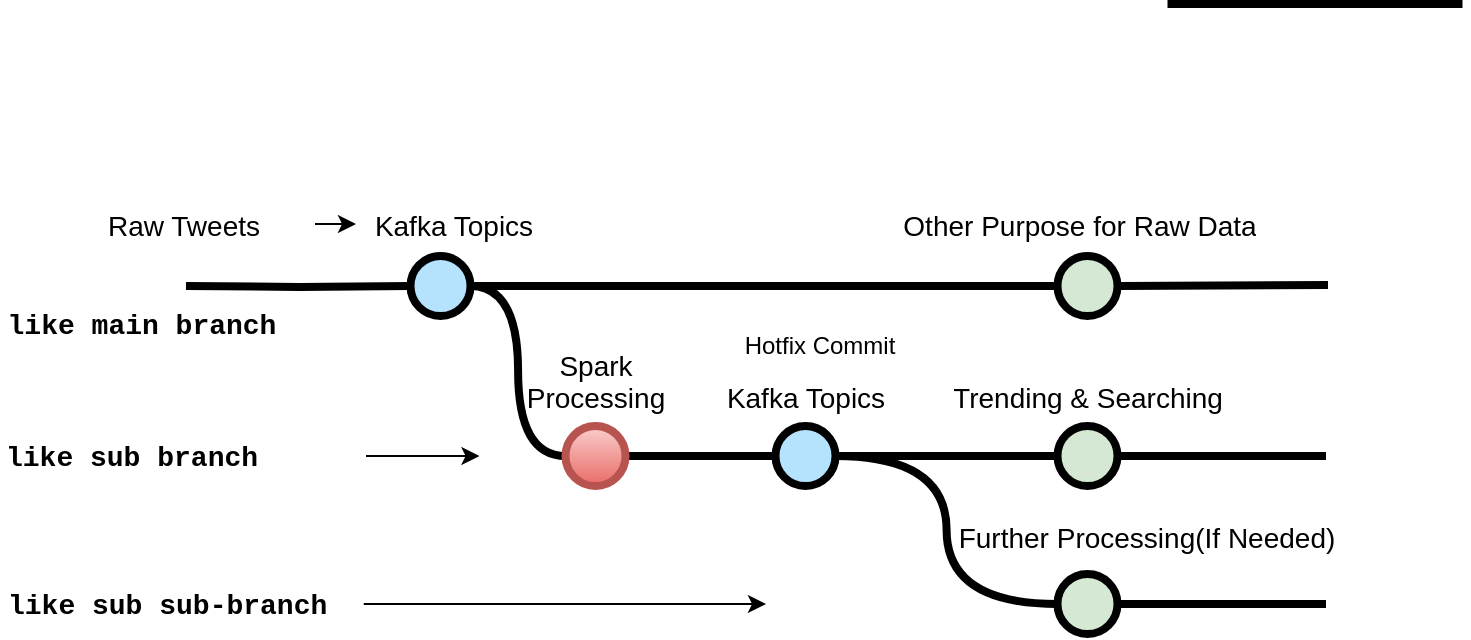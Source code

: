 <mxfile version="15.9.1" type="github">
  <diagram id="yPxyJZ8AM_hMuL3Unpa9" name="complex gitflow">
    <mxGraphModel dx="977" dy="448" grid="1" gridSize="10" guides="1" tooltips="1" connect="1" arrows="1" fold="1" page="1" pageScale="1" pageWidth="1100" pageHeight="850" math="0" shadow="0">
      <root>
        <mxCell id="0" />
        <mxCell id="1" parent="0" />
        <mxCell id="uWUnNED6HEl2aK5fdaIb-7" value="Hotfix Commit" style="text;html=1;strokeColor=none;fillColor=none;align=center;verticalAlign=middle;whiteSpace=wrap;overflow=hidden;" parent="1" vertex="1">
          <mxGeometry x="427.25" y="226" width="80" height="30" as="geometry" />
        </mxCell>
        <mxCell id="uWUnNED6HEl2aK5fdaIb-8" value="" style="edgeStyle=orthogonalEdgeStyle;rounded=0;html=1;jettySize=auto;orthogonalLoop=1;plain-blue;endArrow=none;endFill=0;strokeWidth=4;strokeColor=#000000;entryX=0;entryY=0.5;entryDx=0;entryDy=0;entryPerimeter=0;" parent="1" source="uWUnNED6HEl2aK5fdaIb-10" target="Mwm6reu8aKp49zGSkUxT-9" edge="1">
          <mxGeometry x="292.25" y="211" as="geometry">
            <mxPoint x="590" y="210" as="targetPoint" />
          </mxGeometry>
        </mxCell>
        <mxCell id="uWUnNED6HEl2aK5fdaIb-9" style="edgeStyle=orthogonalEdgeStyle;curved=1;rounded=0;html=1;exitX=1;exitY=0.5;exitPerimeter=0;entryX=0;entryY=0.5;entryPerimeter=0;endArrow=none;endFill=0;jettySize=auto;orthogonalLoop=1;strokeWidth=4;fontSize=15;entryDx=0;entryDy=0;" parent="1" source="uWUnNED6HEl2aK5fdaIb-10" target="Mwm6reu8aKp49zGSkUxT-8" edge="1">
          <mxGeometry relative="1" as="geometry">
            <mxPoint x="339.75" y="296" as="targetPoint" />
          </mxGeometry>
        </mxCell>
        <mxCell id="uWUnNED6HEl2aK5fdaIb-10" value="" style="verticalLabelPosition=bottom;verticalAlign=top;html=1;strokeWidth=4;shape=mxgraph.flowchart.on-page_reference;plain-blue;gradientColor=none;fillColor=#B5E3Fe;strokeColor=#000000;" parent="1" vertex="1">
          <mxGeometry x="262.25" y="196" width="30" height="30" as="geometry" />
        </mxCell>
        <mxCell id="uWUnNED6HEl2aK5fdaIb-12" value="" style="edgeStyle=orthogonalEdgeStyle;rounded=0;html=1;jettySize=auto;orthogonalLoop=1;strokeWidth=4;endArrow=none;endFill=0;" parent="1" target="uWUnNED6HEl2aK5fdaIb-10" edge="1">
          <mxGeometry x="192.25" y="211" as="geometry">
            <mxPoint x="150" y="211" as="sourcePoint" />
          </mxGeometry>
        </mxCell>
        <mxCell id="uWUnNED6HEl2aK5fdaIb-13" value="like main branch" style="text;html=1;strokeColor=none;fillColor=none;align=center;verticalAlign=middle;whiteSpace=wrap;overflow=hidden;fontSize=14;fontStyle=1;fontFamily=Courier New;" parent="1" vertex="1">
          <mxGeometry x="57.75" y="210" width="140" height="42" as="geometry" />
        </mxCell>
        <mxCell id="uWUnNED6HEl2aK5fdaIb-14" style="edgeStyle=orthogonalEdgeStyle;curved=1;rounded=0;html=1;exitX=1;exitY=0.5;exitPerimeter=0;endArrow=none;endFill=0;jettySize=auto;orthogonalLoop=1;strokeWidth=4;fontSize=15;" parent="1" edge="1">
          <mxGeometry relative="1" as="geometry">
            <mxPoint x="369.75" y="296" as="sourcePoint" />
            <mxPoint x="446.75" y="296" as="targetPoint" />
          </mxGeometry>
        </mxCell>
        <mxCell id="uWUnNED6HEl2aK5fdaIb-16" style="edgeStyle=orthogonalEdgeStyle;curved=1;rounded=0;html=1;entryX=0;entryY=0.5;entryPerimeter=0;endArrow=none;endFill=0;jettySize=auto;orthogonalLoop=1;strokeWidth=4;fontSize=15;exitX=1;exitY=0.5;exitDx=0;exitDy=0;exitPerimeter=0;" parent="1" source="Mwm6reu8aKp49zGSkUxT-7" target="uWUnNED6HEl2aK5fdaIb-19" edge="1">
          <mxGeometry relative="1" as="geometry">
            <mxPoint x="510" y="330" as="sourcePoint" />
          </mxGeometry>
        </mxCell>
        <mxCell id="uWUnNED6HEl2aK5fdaIb-19" value="" style="verticalLabelPosition=bottom;verticalAlign=top;html=1;strokeWidth=4;shape=mxgraph.flowchart.on-page_reference;plain-purple;gradientColor=none;strokeColor=#000000;fillColor=#D5E8D4;" parent="1" vertex="1">
          <mxGeometry x="585.75" y="281" width="30" height="30" as="geometry" />
        </mxCell>
        <mxCell id="uWUnNED6HEl2aK5fdaIb-20" value="like sub branch" style="text;html=1;strokeColor=none;fillColor=none;align=left;verticalAlign=middle;whiteSpace=wrap;overflow=hidden;fontSize=14;fontStyle=1;fontFamily=Courier New;" parent="1" vertex="1">
          <mxGeometry x="57.75" y="286" width="240" height="20" as="geometry" />
        </mxCell>
        <mxCell id="uWUnNED6HEl2aK5fdaIb-78" value="" style="edgeStyle=orthogonalEdgeStyle;curved=1;rounded=0;orthogonalLoop=1;jettySize=auto;html=1;endArrow=none;endFill=0;strokeWidth=4;" parent="1" source="uWUnNED6HEl2aK5fdaIb-70" edge="1">
          <mxGeometry relative="1" as="geometry">
            <mxPoint x="720" y="370" as="targetPoint" />
          </mxGeometry>
        </mxCell>
        <mxCell id="uWUnNED6HEl2aK5fdaIb-70" value="" style="verticalLabelPosition=bottom;verticalAlign=top;html=1;strokeWidth=4;shape=mxgraph.flowchart.on-page_reference;plain-purple;gradientColor=none;strokeColor=#000000;fillColor=#D5E8D4;" parent="1" vertex="1">
          <mxGeometry x="585.75" y="355" width="30" height="30" as="geometry" />
        </mxCell>
        <mxCell id="uWUnNED6HEl2aK5fdaIb-76" value="like sub sub-branch" style="text;html=1;strokeColor=none;fillColor=none;align=left;verticalAlign=middle;whiteSpace=wrap;overflow=hidden;fontSize=14;fontStyle=1;fontFamily=Courier New;" parent="1" vertex="1">
          <mxGeometry x="58.87" y="360" width="180" height="20" as="geometry" />
        </mxCell>
        <mxCell id="uWUnNED6HEl2aK5fdaIb-92" value="" style="endArrow=classic;html=1;strokeWidth=1;fontFamily=Courier New;fontColor=#009900;exitX=1;exitY=0.5;exitDx=0;exitDy=0;" parent="1" edge="1" source="uWUnNED6HEl2aK5fdaIb-76">
          <mxGeometry width="50" height="50" relative="1" as="geometry">
            <mxPoint x="250" y="374" as="sourcePoint" />
            <mxPoint x="440" y="370" as="targetPoint" />
          </mxGeometry>
        </mxCell>
        <mxCell id="uWUnNED6HEl2aK5fdaIb-93" value="" style="endArrow=classic;html=1;strokeWidth=1;fontFamily=Courier New;fontColor=#009900;" parent="1" edge="1">
          <mxGeometry width="50" height="50" relative="1" as="geometry">
            <mxPoint x="240" y="296" as="sourcePoint" />
            <mxPoint x="296.75" y="296" as="targetPoint" />
          </mxGeometry>
        </mxCell>
        <mxCell id="uWUnNED6HEl2aK5fdaIb-103" value="Kafka Topics" style="text;html=1;strokeColor=none;fillColor=none;align=center;verticalAlign=middle;whiteSpace=wrap;overflow=hidden;fontSize=14;" parent="1" vertex="1">
          <mxGeometry x="235" y="170" width="97.75" height="20" as="geometry" />
        </mxCell>
        <mxCell id="uWUnNED6HEl2aK5fdaIb-107" value="" style="edgeStyle=orthogonalEdgeStyle;curved=1;rounded=0;orthogonalLoop=1;jettySize=auto;html=1;endArrow=none;endFill=0;strokeWidth=4;fontFamily=Courier New;fontColor=#009900;exitX=1;exitY=0.5;exitDx=0;exitDy=0;exitPerimeter=0;" parent="1" source="uWUnNED6HEl2aK5fdaIb-19" edge="1">
          <mxGeometry relative="1" as="geometry">
            <mxPoint x="630" y="295.5" as="sourcePoint" />
            <mxPoint x="720" y="296" as="targetPoint" />
          </mxGeometry>
        </mxCell>
        <mxCell id="fSnZ5vnYTslC5NarKmr_-9" value="" style="edgeStyle=orthogonalEdgeStyle;rounded=0;orthogonalLoop=1;jettySize=auto;html=1;fontSize=12;fontColor=#000000;entryX=0;entryY=0.5;entryDx=0;entryDy=0;" parent="1" target="uWUnNED6HEl2aK5fdaIb-103" edge="1">
          <mxGeometry relative="1" as="geometry">
            <mxPoint x="222.25" y="180" as="targetPoint" />
            <Array as="points">
              <mxPoint x="222.25" y="180" />
              <mxPoint x="222.25" y="180" />
            </Array>
            <mxPoint x="214.5" y="180" as="sourcePoint" />
          </mxGeometry>
        </mxCell>
        <mxCell id="9hBKPDzoitwpIBdzFDQ7-21" value="" style="edgeStyle=orthogonalEdgeStyle;rounded=0;orthogonalLoop=1;jettySize=auto;html=1;fontSize=15;endArrow=none;endFill=0;strokeWidth=4;entryX=0;entryY=0.5;entryDx=0;entryDy=0;entryPerimeter=0;" parent="1" edge="1">
          <mxGeometry relative="1" as="geometry">
            <mxPoint x="788.25" y="70" as="targetPoint" />
            <mxPoint x="640.75" y="70" as="sourcePoint" />
          </mxGeometry>
        </mxCell>
        <mxCell id="9hBKPDzoitwpIBdzFDQ7-61" value="Other Purpose for Raw Data" style="text;html=1;strokeColor=none;fillColor=none;align=center;verticalAlign=middle;whiteSpace=wrap;overflow=hidden;fontSize=14;" parent="1" vertex="1">
          <mxGeometry x="507.25" y="170" width="180" height="20" as="geometry" />
        </mxCell>
        <mxCell id="Mwm6reu8aKp49zGSkUxT-1" value="Raw Tweets" style="text;html=1;strokeColor=none;fillColor=none;align=center;verticalAlign=middle;whiteSpace=wrap;overflow=hidden;fontSize=14;" vertex="1" parent="1">
          <mxGeometry x="100" y="170" width="97.75" height="20" as="geometry" />
        </mxCell>
        <mxCell id="Mwm6reu8aKp49zGSkUxT-2" value="Spark Processing" style="text;html=1;strokeColor=none;fillColor=none;align=center;verticalAlign=middle;whiteSpace=wrap;overflow=hidden;fontSize=14;" vertex="1" parent="1">
          <mxGeometry x="303" y="240" width="103.5" height="36" as="geometry" />
        </mxCell>
        <mxCell id="Mwm6reu8aKp49zGSkUxT-3" value="Kafka Topics" style="text;html=1;strokeColor=none;fillColor=none;align=center;verticalAlign=middle;whiteSpace=wrap;overflow=hidden;fontSize=14;" vertex="1" parent="1">
          <mxGeometry x="404.75" y="256" width="110" height="20" as="geometry" />
        </mxCell>
        <mxCell id="Mwm6reu8aKp49zGSkUxT-6" style="edgeStyle=orthogonalEdgeStyle;rounded=0;orthogonalLoop=1;jettySize=auto;html=1;endArrow=none;endFill=0;strokeWidth=4;curved=1;exitX=0;exitY=0.5;exitDx=0;exitDy=0;exitPerimeter=0;entryX=1;entryY=0.5;entryDx=0;entryDy=0;entryPerimeter=0;" edge="1" parent="1" source="uWUnNED6HEl2aK5fdaIb-70" target="Mwm6reu8aKp49zGSkUxT-7">
          <mxGeometry relative="1" as="geometry">
            <mxPoint x="523.75" y="406" as="sourcePoint" />
            <mxPoint x="450" y="376" as="targetPoint" />
          </mxGeometry>
        </mxCell>
        <mxCell id="Mwm6reu8aKp49zGSkUxT-7" value="" style="verticalLabelPosition=bottom;verticalAlign=top;html=1;strokeWidth=4;shape=mxgraph.flowchart.on-page_reference;plain-blue;gradientColor=none;strokeColor=#000000;fillColor=#B5E3FE;" vertex="1" parent="1">
          <mxGeometry x="444.75" y="281" width="30" height="30" as="geometry" />
        </mxCell>
        <mxCell id="Mwm6reu8aKp49zGSkUxT-8" value="" style="verticalLabelPosition=bottom;verticalAlign=top;html=1;strokeWidth=4;shape=mxgraph.flowchart.on-page_reference;plain-blue;gradientColor=#EA6B66;strokeColor=#B85450;fillColor=#F8CECC;" vertex="1" parent="1">
          <mxGeometry x="339.75" y="281" width="30" height="30" as="geometry" />
        </mxCell>
        <mxCell id="Mwm6reu8aKp49zGSkUxT-9" value="" style="verticalLabelPosition=bottom;verticalAlign=top;html=1;strokeWidth=4;shape=mxgraph.flowchart.on-page_reference;plain-purple;gradientColor=none;strokeColor=#000000;fillColor=#D5E8D4;" vertex="1" parent="1">
          <mxGeometry x="585.75" y="196" width="30" height="30" as="geometry" />
        </mxCell>
        <mxCell id="Mwm6reu8aKp49zGSkUxT-10" value="Trending &amp;amp; Searching" style="text;html=1;strokeColor=none;fillColor=none;align=center;verticalAlign=middle;whiteSpace=wrap;overflow=hidden;fontSize=14;" vertex="1" parent="1">
          <mxGeometry x="530.75" y="256" width="140" height="20" as="geometry" />
        </mxCell>
        <mxCell id="Mwm6reu8aKp49zGSkUxT-12" value="Further Processing(If Needed)" style="text;html=1;strokeColor=none;fillColor=none;align=center;verticalAlign=middle;whiteSpace=wrap;overflow=hidden;fontSize=14;" vertex="1" parent="1">
          <mxGeometry x="530.75" y="326" width="199.25" height="20" as="geometry" />
        </mxCell>
        <mxCell id="Mwm6reu8aKp49zGSkUxT-14" value="" style="edgeStyle=orthogonalEdgeStyle;rounded=0;orthogonalLoop=1;jettySize=auto;html=1;endArrow=none;endFill=0;strokeWidth=4;exitX=1;exitY=0.5;exitDx=0;exitDy=0;exitPerimeter=0;" edge="1" parent="1" source="Mwm6reu8aKp49zGSkUxT-9">
          <mxGeometry relative="1" as="geometry">
            <mxPoint x="640" y="210.52" as="sourcePoint" />
            <mxPoint x="721" y="210.52" as="targetPoint" />
          </mxGeometry>
        </mxCell>
      </root>
    </mxGraphModel>
  </diagram>
</mxfile>

